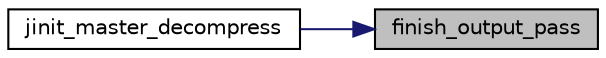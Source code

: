 digraph "finish_output_pass"
{
 // LATEX_PDF_SIZE
  bgcolor="transparent";
  edge [fontname="Helvetica",fontsize="10",labelfontname="Helvetica",labelfontsize="10"];
  node [fontname="Helvetica",fontsize="10",shape=record];
  rankdir="RL";
  Node1 [label="finish_output_pass",height=0.2,width=0.4,color="black", fillcolor="grey75", style="filled", fontcolor="black",tooltip=" "];
  Node1 -> Node2 [dir="back",color="midnightblue",fontsize="10",style="solid",fontname="Helvetica"];
  Node2 [label="jinit_master_decompress",height=0.2,width=0.4,color="black",URL="$jdmaster_8c.html#a103160e5ec5fd80c654e74f633b14818",tooltip=" "];
}
